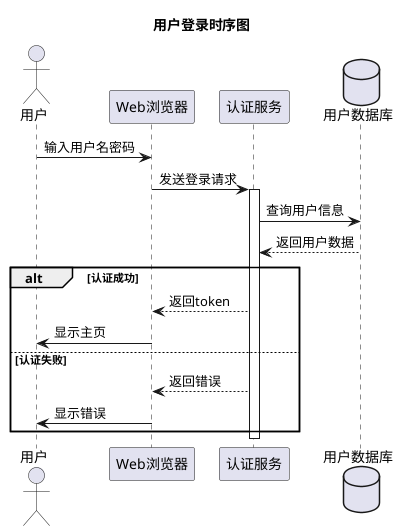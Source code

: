 @startuml
title 用户登录时序图

actor 用户 as User
participant "Web浏览器" as Browser
participant "认证服务" as Auth
database "用户数据库" as DB

User -> Browser: 输入用户名密码
Browser -> Auth: 发送登录请求
activate Auth

Auth -> DB: 查询用户信息
DB --> Auth: 返回用户数据

alt 认证成功
    Auth --> Browser: 返回token
    Browser -> User: 显示主页
else 认证失败
    Auth --> Browser: 返回错误
    Browser -> User: 显示错误
end

deactivate Auth
@enduml